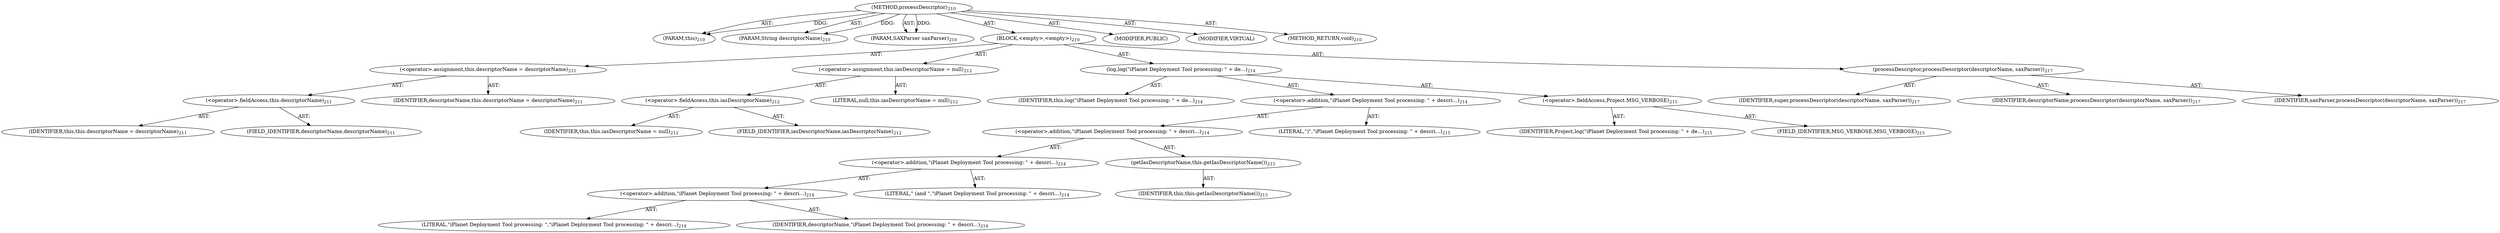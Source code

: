 digraph "processDescriptor" {  
"111669149701" [label = <(METHOD,processDescriptor)<SUB>210</SUB>> ]
"115964116997" [label = <(PARAM,this)<SUB>210</SUB>> ]
"115964117008" [label = <(PARAM,String descriptorName)<SUB>210</SUB>> ]
"115964117009" [label = <(PARAM,SAXParser saxParser)<SUB>210</SUB>> ]
"25769803781" [label = <(BLOCK,&lt;empty&gt;,&lt;empty&gt;)<SUB>210</SUB>> ]
"30064771084" [label = <(&lt;operator&gt;.assignment,this.descriptorName = descriptorName)<SUB>211</SUB>> ]
"30064771085" [label = <(&lt;operator&gt;.fieldAccess,this.descriptorName)<SUB>211</SUB>> ]
"68719476741" [label = <(IDENTIFIER,this,this.descriptorName = descriptorName)<SUB>211</SUB>> ]
"55834574853" [label = <(FIELD_IDENTIFIER,descriptorName,descriptorName)<SUB>211</SUB>> ]
"68719476769" [label = <(IDENTIFIER,descriptorName,this.descriptorName = descriptorName)<SUB>211</SUB>> ]
"30064771086" [label = <(&lt;operator&gt;.assignment,this.iasDescriptorName = null)<SUB>212</SUB>> ]
"30064771087" [label = <(&lt;operator&gt;.fieldAccess,this.iasDescriptorName)<SUB>212</SUB>> ]
"68719476742" [label = <(IDENTIFIER,this,this.iasDescriptorName = null)<SUB>212</SUB>> ]
"55834574854" [label = <(FIELD_IDENTIFIER,iasDescriptorName,iasDescriptorName)<SUB>212</SUB>> ]
"90194313219" [label = <(LITERAL,null,this.iasDescriptorName = null)<SUB>212</SUB>> ]
"30064771088" [label = <(log,log(&quot;iPlanet Deployment Tool processing: &quot; + de...)<SUB>214</SUB>> ]
"68719476744" [label = <(IDENTIFIER,this,log(&quot;iPlanet Deployment Tool processing: &quot; + de...)<SUB>214</SUB>> ]
"30064771089" [label = <(&lt;operator&gt;.addition,&quot;iPlanet Deployment Tool processing: &quot; + descri...)<SUB>214</SUB>> ]
"30064771090" [label = <(&lt;operator&gt;.addition,&quot;iPlanet Deployment Tool processing: &quot; + descri...)<SUB>214</SUB>> ]
"30064771091" [label = <(&lt;operator&gt;.addition,&quot;iPlanet Deployment Tool processing: &quot; + descri...)<SUB>214</SUB>> ]
"30064771092" [label = <(&lt;operator&gt;.addition,&quot;iPlanet Deployment Tool processing: &quot; + descri...)<SUB>214</SUB>> ]
"90194313220" [label = <(LITERAL,&quot;iPlanet Deployment Tool processing: &quot;,&quot;iPlanet Deployment Tool processing: &quot; + descri...)<SUB>214</SUB>> ]
"68719476770" [label = <(IDENTIFIER,descriptorName,&quot;iPlanet Deployment Tool processing: &quot; + descri...)<SUB>214</SUB>> ]
"90194313221" [label = <(LITERAL,&quot; (and &quot;,&quot;iPlanet Deployment Tool processing: &quot; + descri...)<SUB>214</SUB>> ]
"30064771093" [label = <(getIasDescriptorName,this.getIasDescriptorName())<SUB>215</SUB>> ]
"68719476743" [label = <(IDENTIFIER,this,this.getIasDescriptorName())<SUB>215</SUB>> ]
"90194313222" [label = <(LITERAL,&quot;)&quot;,&quot;iPlanet Deployment Tool processing: &quot; + descri...)<SUB>215</SUB>> ]
"30064771094" [label = <(&lt;operator&gt;.fieldAccess,Project.MSG_VERBOSE)<SUB>215</SUB>> ]
"68719476771" [label = <(IDENTIFIER,Project,log(&quot;iPlanet Deployment Tool processing: &quot; + de...)<SUB>215</SUB>> ]
"55834574855" [label = <(FIELD_IDENTIFIER,MSG_VERBOSE,MSG_VERBOSE)<SUB>215</SUB>> ]
"30064771095" [label = <(processDescriptor,processDescriptor(descriptorName, saxParser))<SUB>217</SUB>> ]
"68719476772" [label = <(IDENTIFIER,super,processDescriptor(descriptorName, saxParser))<SUB>217</SUB>> ]
"68719476773" [label = <(IDENTIFIER,descriptorName,processDescriptor(descriptorName, saxParser))<SUB>217</SUB>> ]
"68719476774" [label = <(IDENTIFIER,saxParser,processDescriptor(descriptorName, saxParser))<SUB>217</SUB>> ]
"133143986195" [label = <(MODIFIER,PUBLIC)> ]
"133143986196" [label = <(MODIFIER,VIRTUAL)> ]
"128849018885" [label = <(METHOD_RETURN,void)<SUB>210</SUB>> ]
  "111669149701" -> "115964116997"  [ label = "AST: "] 
  "111669149701" -> "115964117008"  [ label = "AST: "] 
  "111669149701" -> "115964117009"  [ label = "AST: "] 
  "111669149701" -> "25769803781"  [ label = "AST: "] 
  "111669149701" -> "133143986195"  [ label = "AST: "] 
  "111669149701" -> "133143986196"  [ label = "AST: "] 
  "111669149701" -> "128849018885"  [ label = "AST: "] 
  "25769803781" -> "30064771084"  [ label = "AST: "] 
  "25769803781" -> "30064771086"  [ label = "AST: "] 
  "25769803781" -> "30064771088"  [ label = "AST: "] 
  "25769803781" -> "30064771095"  [ label = "AST: "] 
  "30064771084" -> "30064771085"  [ label = "AST: "] 
  "30064771084" -> "68719476769"  [ label = "AST: "] 
  "30064771085" -> "68719476741"  [ label = "AST: "] 
  "30064771085" -> "55834574853"  [ label = "AST: "] 
  "30064771086" -> "30064771087"  [ label = "AST: "] 
  "30064771086" -> "90194313219"  [ label = "AST: "] 
  "30064771087" -> "68719476742"  [ label = "AST: "] 
  "30064771087" -> "55834574854"  [ label = "AST: "] 
  "30064771088" -> "68719476744"  [ label = "AST: "] 
  "30064771088" -> "30064771089"  [ label = "AST: "] 
  "30064771088" -> "30064771094"  [ label = "AST: "] 
  "30064771089" -> "30064771090"  [ label = "AST: "] 
  "30064771089" -> "90194313222"  [ label = "AST: "] 
  "30064771090" -> "30064771091"  [ label = "AST: "] 
  "30064771090" -> "30064771093"  [ label = "AST: "] 
  "30064771091" -> "30064771092"  [ label = "AST: "] 
  "30064771091" -> "90194313221"  [ label = "AST: "] 
  "30064771092" -> "90194313220"  [ label = "AST: "] 
  "30064771092" -> "68719476770"  [ label = "AST: "] 
  "30064771093" -> "68719476743"  [ label = "AST: "] 
  "30064771094" -> "68719476771"  [ label = "AST: "] 
  "30064771094" -> "55834574855"  [ label = "AST: "] 
  "30064771095" -> "68719476772"  [ label = "AST: "] 
  "30064771095" -> "68719476773"  [ label = "AST: "] 
  "30064771095" -> "68719476774"  [ label = "AST: "] 
  "111669149701" -> "115964116997"  [ label = "DDG: "] 
  "111669149701" -> "115964117008"  [ label = "DDG: "] 
  "111669149701" -> "115964117009"  [ label = "DDG: "] 
}
